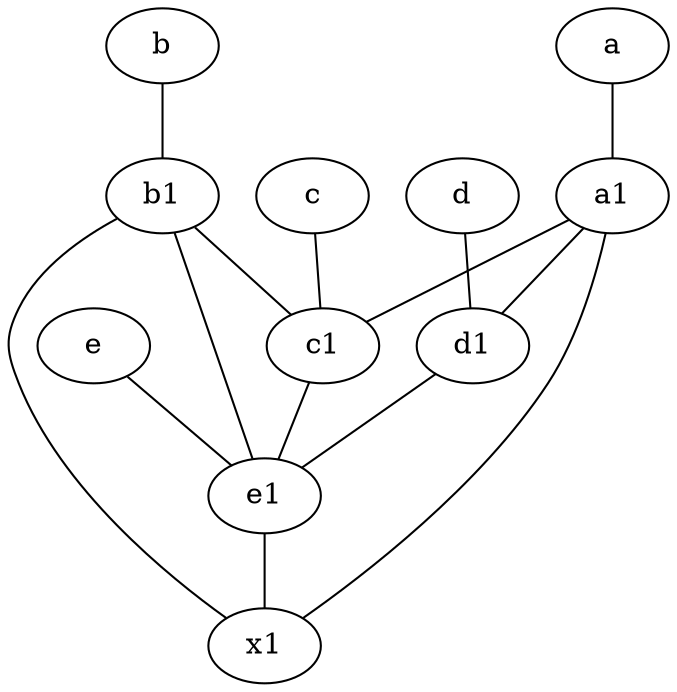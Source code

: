 graph {
	node [labelfontsize=50]
	b1 [labelfontsize=50 pos="9,4!"]
	b [labelfontsize=50 pos="10,4!"]
	c [labelfontsize=50 pos="4.5,2!"]
	a [labelfontsize=50 pos="8,2!"]
	e1 [labelfontsize=50 pos="7,7!"]
	x1 [labelfontsize=50]
	d [labelfontsize=50 pos="2,5!"]
	c1 [labelfontsize=50 pos="4.5,3!"]
	e [labelfontsize=50 pos="7,9!"]
	d1 [labelfontsize=50 pos="3,5!"]
	a1 [labelfontsize=50 pos="8,3!"]
	a1 -- c1
	c1 -- e1
	b -- b1
	b1 -- x1
	e1 -- x1
	c -- c1
	b1 -- c1
	d1 -- e1
	b1 -- e1
	a1 -- x1
	e -- e1
	a -- a1
	a1 -- d1
	d -- d1
}
